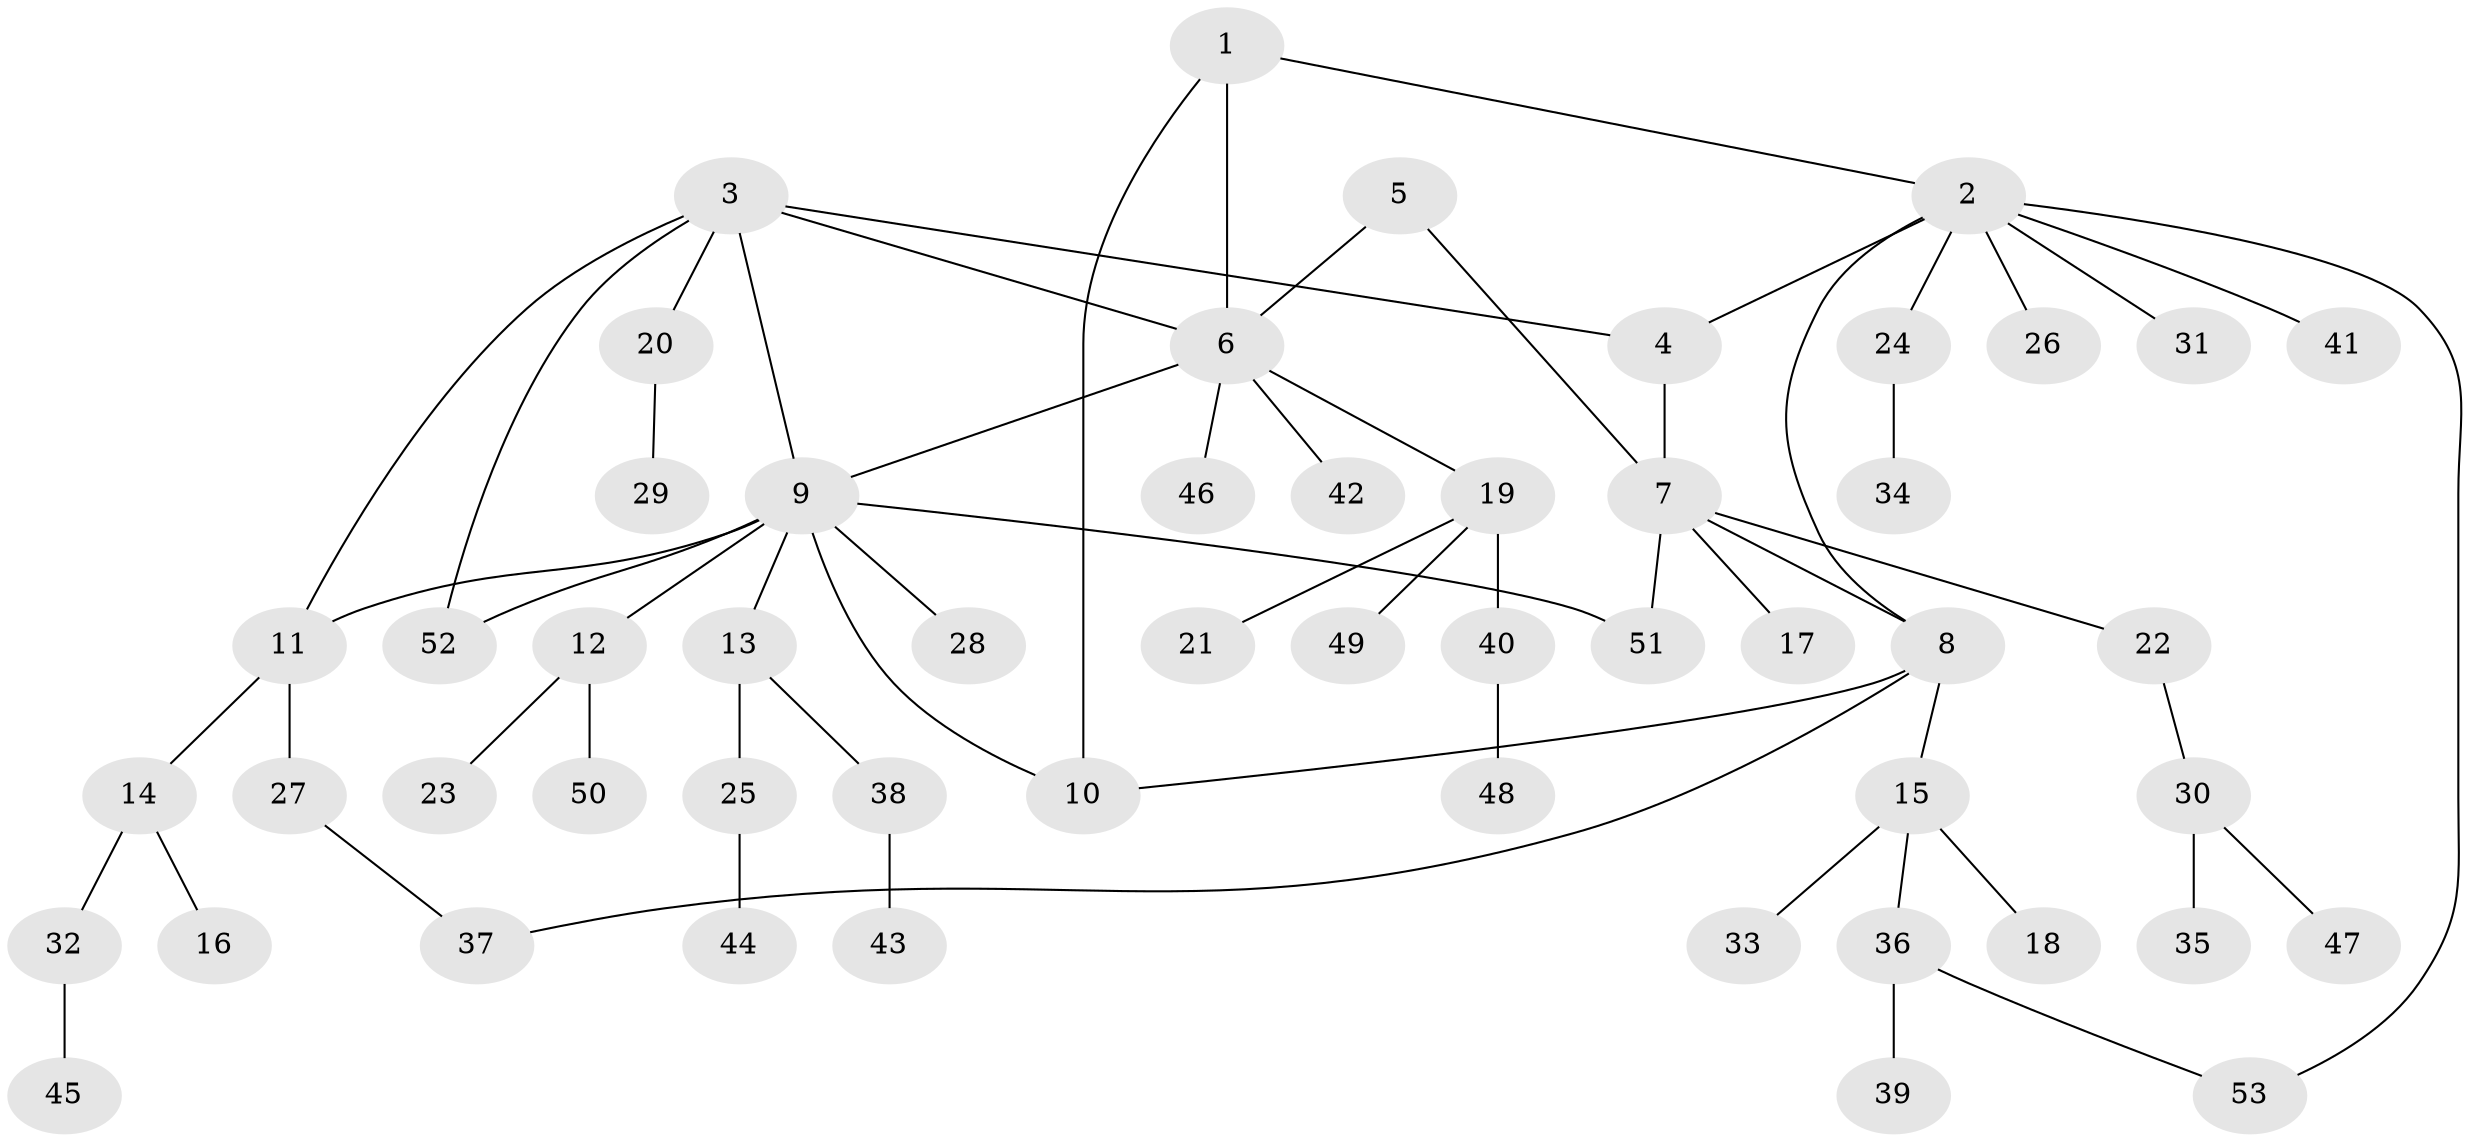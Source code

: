 // Generated by graph-tools (version 1.1) at 2025/50/03/09/25 03:50:36]
// undirected, 53 vertices, 63 edges
graph export_dot {
graph [start="1"]
  node [color=gray90,style=filled];
  1;
  2;
  3;
  4;
  5;
  6;
  7;
  8;
  9;
  10;
  11;
  12;
  13;
  14;
  15;
  16;
  17;
  18;
  19;
  20;
  21;
  22;
  23;
  24;
  25;
  26;
  27;
  28;
  29;
  30;
  31;
  32;
  33;
  34;
  35;
  36;
  37;
  38;
  39;
  40;
  41;
  42;
  43;
  44;
  45;
  46;
  47;
  48;
  49;
  50;
  51;
  52;
  53;
  1 -- 2;
  1 -- 6;
  1 -- 10;
  2 -- 4;
  2 -- 8;
  2 -- 24;
  2 -- 26;
  2 -- 31;
  2 -- 41;
  2 -- 53;
  3 -- 4;
  3 -- 6;
  3 -- 9;
  3 -- 11;
  3 -- 20;
  3 -- 52;
  4 -- 7;
  5 -- 6;
  5 -- 7;
  6 -- 9;
  6 -- 19;
  6 -- 42;
  6 -- 46;
  7 -- 8;
  7 -- 17;
  7 -- 22;
  7 -- 51;
  8 -- 10;
  8 -- 15;
  8 -- 37;
  9 -- 10;
  9 -- 11;
  9 -- 12;
  9 -- 13;
  9 -- 28;
  9 -- 51;
  9 -- 52;
  11 -- 14;
  11 -- 27;
  12 -- 23;
  12 -- 50;
  13 -- 25;
  13 -- 38;
  14 -- 16;
  14 -- 32;
  15 -- 18;
  15 -- 33;
  15 -- 36;
  19 -- 21;
  19 -- 40;
  19 -- 49;
  20 -- 29;
  22 -- 30;
  24 -- 34;
  25 -- 44;
  27 -- 37;
  30 -- 35;
  30 -- 47;
  32 -- 45;
  36 -- 39;
  36 -- 53;
  38 -- 43;
  40 -- 48;
}
